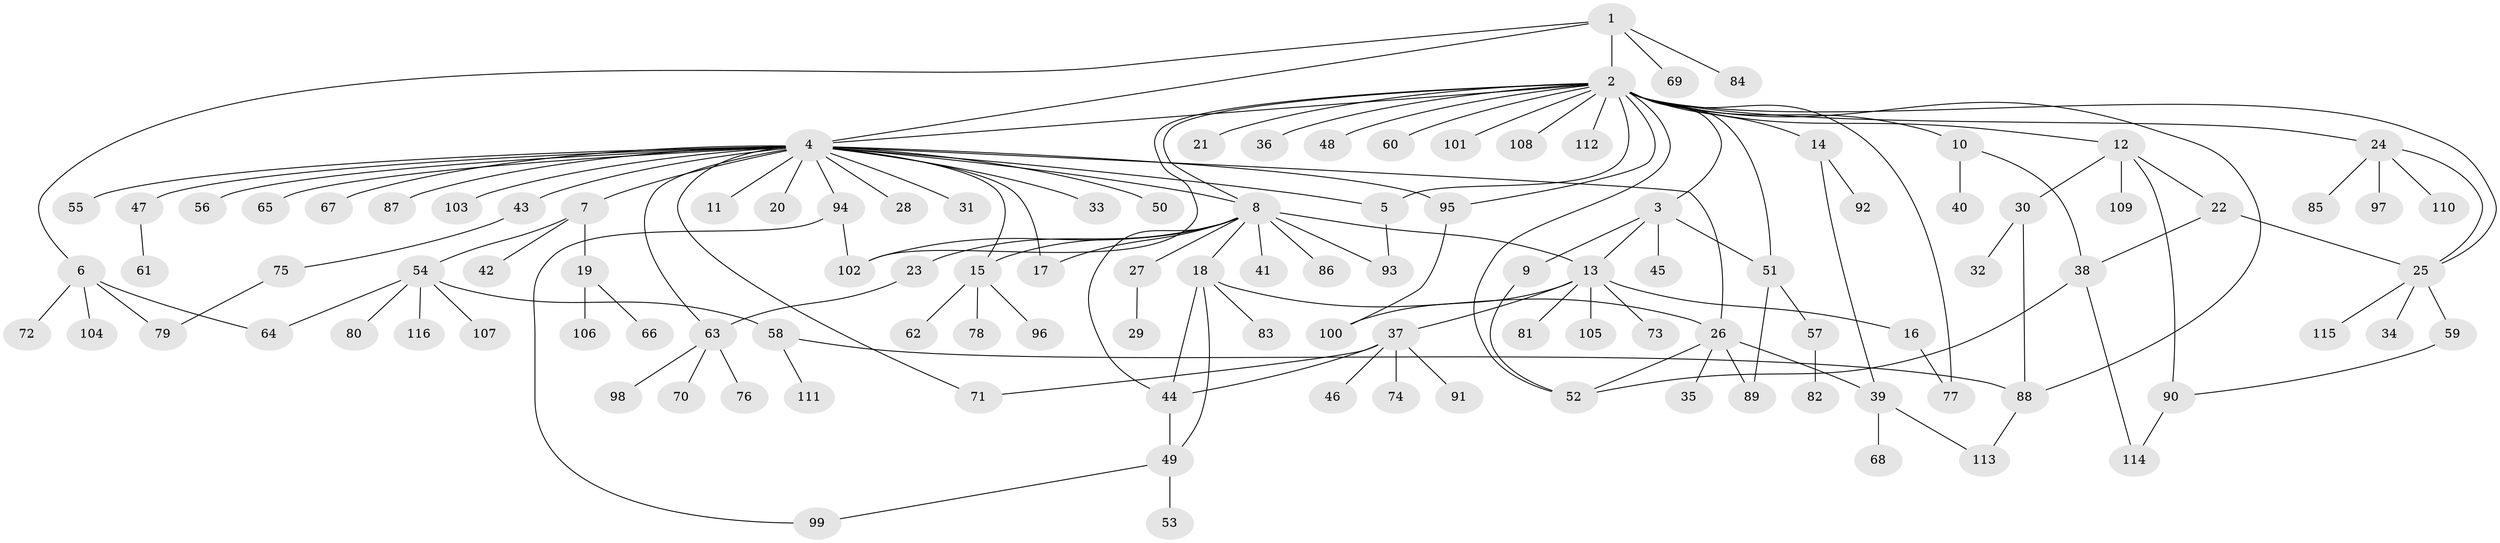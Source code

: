 // coarse degree distribution, {4: 0.06521739130434782, 29: 0.021739130434782608, 5: 0.043478260869565216, 1: 0.5869565217391305, 3: 0.10869565217391304, 2: 0.13043478260869565, 7: 0.021739130434782608, 6: 0.021739130434782608}
// Generated by graph-tools (version 1.1) at 2025/18/03/04/25 18:18:28]
// undirected, 116 vertices, 150 edges
graph export_dot {
graph [start="1"]
  node [color=gray90,style=filled];
  1;
  2;
  3;
  4;
  5;
  6;
  7;
  8;
  9;
  10;
  11;
  12;
  13;
  14;
  15;
  16;
  17;
  18;
  19;
  20;
  21;
  22;
  23;
  24;
  25;
  26;
  27;
  28;
  29;
  30;
  31;
  32;
  33;
  34;
  35;
  36;
  37;
  38;
  39;
  40;
  41;
  42;
  43;
  44;
  45;
  46;
  47;
  48;
  49;
  50;
  51;
  52;
  53;
  54;
  55;
  56;
  57;
  58;
  59;
  60;
  61;
  62;
  63;
  64;
  65;
  66;
  67;
  68;
  69;
  70;
  71;
  72;
  73;
  74;
  75;
  76;
  77;
  78;
  79;
  80;
  81;
  82;
  83;
  84;
  85;
  86;
  87;
  88;
  89;
  90;
  91;
  92;
  93;
  94;
  95;
  96;
  97;
  98;
  99;
  100;
  101;
  102;
  103;
  104;
  105;
  106;
  107;
  108;
  109;
  110;
  111;
  112;
  113;
  114;
  115;
  116;
  1 -- 2;
  1 -- 4;
  1 -- 6;
  1 -- 69;
  1 -- 84;
  2 -- 3;
  2 -- 4;
  2 -- 5;
  2 -- 8;
  2 -- 10;
  2 -- 12;
  2 -- 14;
  2 -- 21;
  2 -- 24;
  2 -- 25;
  2 -- 36;
  2 -- 48;
  2 -- 51;
  2 -- 52;
  2 -- 60;
  2 -- 77;
  2 -- 88;
  2 -- 95;
  2 -- 101;
  2 -- 102;
  2 -- 108;
  2 -- 112;
  3 -- 9;
  3 -- 13;
  3 -- 45;
  3 -- 51;
  4 -- 5;
  4 -- 7;
  4 -- 8;
  4 -- 11;
  4 -- 15;
  4 -- 17;
  4 -- 20;
  4 -- 26;
  4 -- 28;
  4 -- 31;
  4 -- 33;
  4 -- 43;
  4 -- 47;
  4 -- 50;
  4 -- 55;
  4 -- 56;
  4 -- 63;
  4 -- 65;
  4 -- 67;
  4 -- 71;
  4 -- 87;
  4 -- 94;
  4 -- 95;
  4 -- 103;
  5 -- 93;
  6 -- 64;
  6 -- 72;
  6 -- 79;
  6 -- 104;
  7 -- 19;
  7 -- 42;
  7 -- 54;
  8 -- 13;
  8 -- 15;
  8 -- 17;
  8 -- 18;
  8 -- 23;
  8 -- 27;
  8 -- 41;
  8 -- 44;
  8 -- 86;
  8 -- 93;
  8 -- 102;
  9 -- 52;
  10 -- 38;
  10 -- 40;
  12 -- 22;
  12 -- 30;
  12 -- 90;
  12 -- 109;
  13 -- 16;
  13 -- 37;
  13 -- 73;
  13 -- 81;
  13 -- 100;
  13 -- 105;
  14 -- 39;
  14 -- 92;
  15 -- 62;
  15 -- 78;
  15 -- 96;
  16 -- 77;
  18 -- 26;
  18 -- 44;
  18 -- 49;
  18 -- 83;
  19 -- 66;
  19 -- 106;
  22 -- 25;
  22 -- 38;
  23 -- 63;
  24 -- 25;
  24 -- 85;
  24 -- 97;
  24 -- 110;
  25 -- 34;
  25 -- 59;
  25 -- 115;
  26 -- 35;
  26 -- 39;
  26 -- 52;
  26 -- 89;
  27 -- 29;
  30 -- 32;
  30 -- 88;
  37 -- 44;
  37 -- 46;
  37 -- 71;
  37 -- 74;
  37 -- 91;
  38 -- 52;
  38 -- 114;
  39 -- 68;
  39 -- 113;
  43 -- 75;
  44 -- 49;
  47 -- 61;
  49 -- 53;
  49 -- 99;
  51 -- 57;
  51 -- 89;
  54 -- 58;
  54 -- 64;
  54 -- 80;
  54 -- 107;
  54 -- 116;
  57 -- 82;
  58 -- 88;
  58 -- 111;
  59 -- 90;
  63 -- 70;
  63 -- 76;
  63 -- 98;
  75 -- 79;
  88 -- 113;
  90 -- 114;
  94 -- 99;
  94 -- 102;
  95 -- 100;
}
